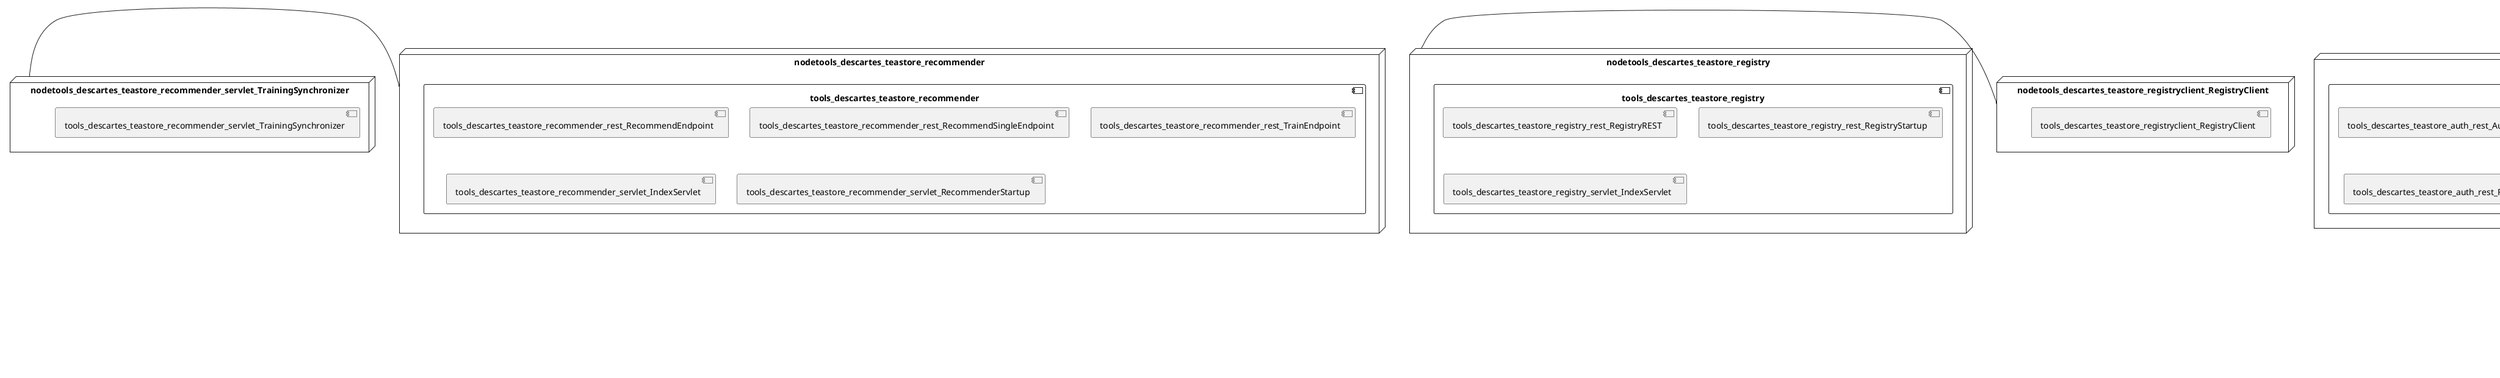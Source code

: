 @startuml
skinparam fixCircleLabelOverlapping true
skinparam componentStyle uml2
node nodetools_descartes_teastore_auth {
component tools_descartes_teastore_auth {
[tools_descartes_teastore_auth_rest_AuthCartRest] [[descartesresearch-teastore-psr.system#_RFPI9GiHEe-JntN-X6VrBA]]
[tools_descartes_teastore_auth_rest_AuthUserActionsRest] [[descartesresearch-teastore-psr.system#_RFPI9GiHEe-JntN-X6VrBA]]
[tools_descartes_teastore_auth_rest_ReadyRest] [[descartesresearch-teastore-psr.system#_RFPI9GiHEe-JntN-X6VrBA]]
[tools_descartes_teastore_auth_startup_AuthStartup] [[descartesresearch-teastore-psr.system#_RFPI9GiHEe-JntN-X6VrBA]]
}
}
node nodetools_descartes_teastore_image {
component tools_descartes_teastore_image {
[tools_descartes_teastore_image_rest_ImageProviderEndpoint] [[descartesresearch-teastore-psr.system#_RFPI9GiHEe-JntN-X6VrBA]]
[tools_descartes_teastore_image_setup_ImageProviderStartup] [[descartesresearch-teastore-psr.system#_RFPI9GiHEe-JntN-X6VrBA]]
}
}
node nodetools_descartes_teastore_kieker_rabbitmq {
component tools_descartes_teastore_kieker_rabbitmq {
[tools_descartes_teastore_kieker_rabbitmq_DisplayLogs] [[descartesresearch-teastore-psr.system#_RFPI9GiHEe-JntN-X6VrBA]]
[tools_descartes_teastore_kieker_rabbitmq_IndexServlet] [[descartesresearch-teastore-psr.system#_RFPI9GiHEe-JntN-X6VrBA]]
[tools_descartes_teastore_kieker_rabbitmq_Reset] [[descartesresearch-teastore-psr.system#_RFPI9GiHEe-JntN-X6VrBA]]
}
}
node nodetools_descartes_teastore_persistence {
component tools_descartes_teastore_persistence {
[tools_descartes_teastore_persistence_rest_CacheManagerEndpoint] [[descartesresearch-teastore-psr.system#_RFPI9GiHEe-JntN-X6VrBA]]
[tools_descartes_teastore_persistence_rest_CategoryEndpoint] [[descartesresearch-teastore-psr.system#_RFPI9GiHEe-JntN-X6VrBA]]
[tools_descartes_teastore_persistence_rest_DatabaseGenerationEndpoint] [[descartesresearch-teastore-psr.system#_RFPI9GiHEe-JntN-X6VrBA]]
[tools_descartes_teastore_persistence_rest_OrderEndpoint] [[descartesresearch-teastore-psr.system#_RFPI9GiHEe-JntN-X6VrBA]]
[tools_descartes_teastore_persistence_rest_OrderItemEndpoint] [[descartesresearch-teastore-psr.system#_RFPI9GiHEe-JntN-X6VrBA]]
[tools_descartes_teastore_persistence_rest_ProductEndpoint] [[descartesresearch-teastore-psr.system#_RFPI9GiHEe-JntN-X6VrBA]]
[tools_descartes_teastore_persistence_rest_UserEndpoint] [[descartesresearch-teastore-psr.system#_RFPI9GiHEe-JntN-X6VrBA]]
[tools_descartes_teastore_persistence_servlet_IndexServlet] [[descartesresearch-teastore-psr.system#_RFPI9GiHEe-JntN-X6VrBA]]
}
}
node nodetools_descartes_teastore_recommender {
component tools_descartes_teastore_recommender {
[tools_descartes_teastore_recommender_rest_RecommendEndpoint] [[descartesresearch-teastore-psr.system#_RFPI9GiHEe-JntN-X6VrBA]]
[tools_descartes_teastore_recommender_rest_RecommendSingleEndpoint] [[descartesresearch-teastore-psr.system#_RFPI9GiHEe-JntN-X6VrBA]]
[tools_descartes_teastore_recommender_rest_TrainEndpoint] [[descartesresearch-teastore-psr.system#_RFPI9GiHEe-JntN-X6VrBA]]
[tools_descartes_teastore_recommender_servlet_IndexServlet] [[descartesresearch-teastore-psr.system#_RFPI9GiHEe-JntN-X6VrBA]]
[tools_descartes_teastore_recommender_servlet_RecommenderStartup] [[descartesresearch-teastore-psr.system#_RFPI9GiHEe-JntN-X6VrBA]]
}
}
node nodetools_descartes_teastore_registry {
component tools_descartes_teastore_registry {
[tools_descartes_teastore_registry_rest_RegistryREST] [[descartesresearch-teastore-psr.system#_RFPI9GiHEe-JntN-X6VrBA]]
[tools_descartes_teastore_registry_rest_RegistryStartup] [[descartesresearch-teastore-psr.system#_RFPI9GiHEe-JntN-X6VrBA]]
[tools_descartes_teastore_registry_servlet_IndexServlet] [[descartesresearch-teastore-psr.system#_RFPI9GiHEe-JntN-X6VrBA]]
}
}
node nodetools_descartes_teastore_webui {
component tools_descartes_teastore_webui {
[tools_descartes_teastore_webui_rest_ReadyRest] [[descartesresearch-teastore-psr.system#_RFPI9GiHEe-JntN-X6VrBA]]
[tools_descartes_teastore_webui_servlet_AboutUsServlet] [[descartesresearch-teastore-psr.system#_RFPI9GiHEe-JntN-X6VrBA]]
[tools_descartes_teastore_webui_servlet_CartActionServlet] [[descartesresearch-teastore-psr.system#_RFPI9GiHEe-JntN-X6VrBA]]
[tools_descartes_teastore_webui_servlet_CartServlet] [[descartesresearch-teastore-psr.system#_RFPI9GiHEe-JntN-X6VrBA]]
[tools_descartes_teastore_webui_servlet_CategoryServlet] [[descartesresearch-teastore-psr.system#_RFPI9GiHEe-JntN-X6VrBA]]
[tools_descartes_teastore_webui_servlet_DataBaseActionServlet] [[descartesresearch-teastore-psr.system#_RFPI9GiHEe-JntN-X6VrBA]]
[tools_descartes_teastore_webui_servlet_DataBaseServlet] [[descartesresearch-teastore-psr.system#_RFPI9GiHEe-JntN-X6VrBA]]
[tools_descartes_teastore_webui_servlet_ErrorServlet] [[descartesresearch-teastore-psr.system#_RFPI9GiHEe-JntN-X6VrBA]]
[tools_descartes_teastore_webui_servlet_IndexServlet] [[descartesresearch-teastore-psr.system#_RFPI9GiHEe-JntN-X6VrBA]]
[tools_descartes_teastore_webui_servlet_LoginActionServlet] [[descartesresearch-teastore-psr.system#_RFPI9GiHEe-JntN-X6VrBA]]
[tools_descartes_teastore_webui_servlet_LoginServlet] [[descartesresearch-teastore-psr.system#_RFPI9GiHEe-JntN-X6VrBA]]
[tools_descartes_teastore_webui_servlet_OrderServlet] [[descartesresearch-teastore-psr.system#_RFPI9GiHEe-JntN-X6VrBA]]
[tools_descartes_teastore_webui_servlet_ProductServlet] [[descartesresearch-teastore-psr.system#_RFPI9GiHEe-JntN-X6VrBA]]
[tools_descartes_teastore_webui_servlet_ProfileServlet] [[descartesresearch-teastore-psr.system#_RFPI9GiHEe-JntN-X6VrBA]]
[tools_descartes_teastore_webui_servlet_StatusServlet] [[descartesresearch-teastore-psr.system#_RFPI9GiHEe-JntN-X6VrBA]]
[tools_descartes_teastore_webui_startup_WebuiStartup] [[descartesresearch-teastore-psr.system#_RFPI9GiHEe-JntN-X6VrBA]]
}
}
node nodetools_descartes_teastore_recommender_servlet_TrainingSynchronizer {
[tools_descartes_teastore_recommender_servlet_TrainingSynchronizer] [[descartesresearch-teastore-psr.system#_RFPI9GiHEe-JntN-X6VrBA]]
}
node nodetools_descartes_teastore_registry_rest_Registry {
[tools_descartes_teastore_registry_rest_Registry] [[descartesresearch-teastore-psr.system#_RFPI9GiHEe-JntN-X6VrBA]]
}
node nodetools_descartes_teastore_registryclient_RegistryClient {
[tools_descartes_teastore_registryclient_RegistryClient] [[descartesresearch-teastore-psr.system#_RFPI9GiHEe-JntN-X6VrBA]]
}
node nodetools_descartes_teastore_registryclient_loadbalancers_ServiceLoadBalancer {
[tools_descartes_teastore_registryclient_loadbalancers_ServiceLoadBalancer] [[descartesresearch-teastore-psr.system#_RFPI9GiHEe-JntN-X6VrBA]]
}
node nodetools_descartes_teastore_registryclient_util_RESTClient {
[tools_descartes_teastore_registryclient_util_RESTClient] [[descartesresearch-teastore-psr.system#_RFPI9GiHEe-JntN-X6VrBA]]
}
[nodetools_descartes_teastore_recommender_servlet_TrainingSynchronizer] - [nodetools_descartes_teastore_recommender]
[nodetools_descartes_teastore_registry] - [nodetools_descartes_teastore_registryclient_RegistryClient]

@enduml
